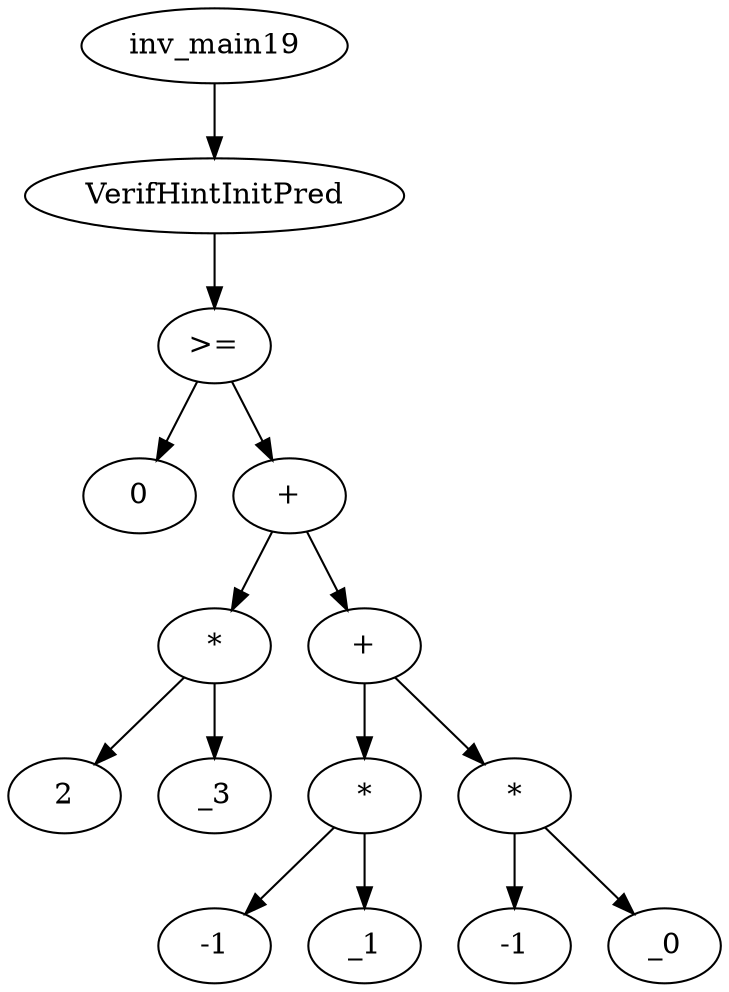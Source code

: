 digraph dag {
0 [label="inv_main19"];
1 [label="VerifHintInitPred"];
2 [label=">="];
3 [label="0"];
4 [label="+"];
5 [label="*"];
6 [label="2"];
7 [label="_3"];
8 [label="+"];
9 [label="*"];
10 [label="-1"];
11 [label="_1"];
12 [label="*"];
13 [label="-1"];
14 [label="_0"];
0->1
1->2
2->4
2 -> 3
4->5
4 -> 8
5->7
5 -> 6
8->9
8 -> 12
9->11
9 -> 10
12->14
12 -> 13
}
